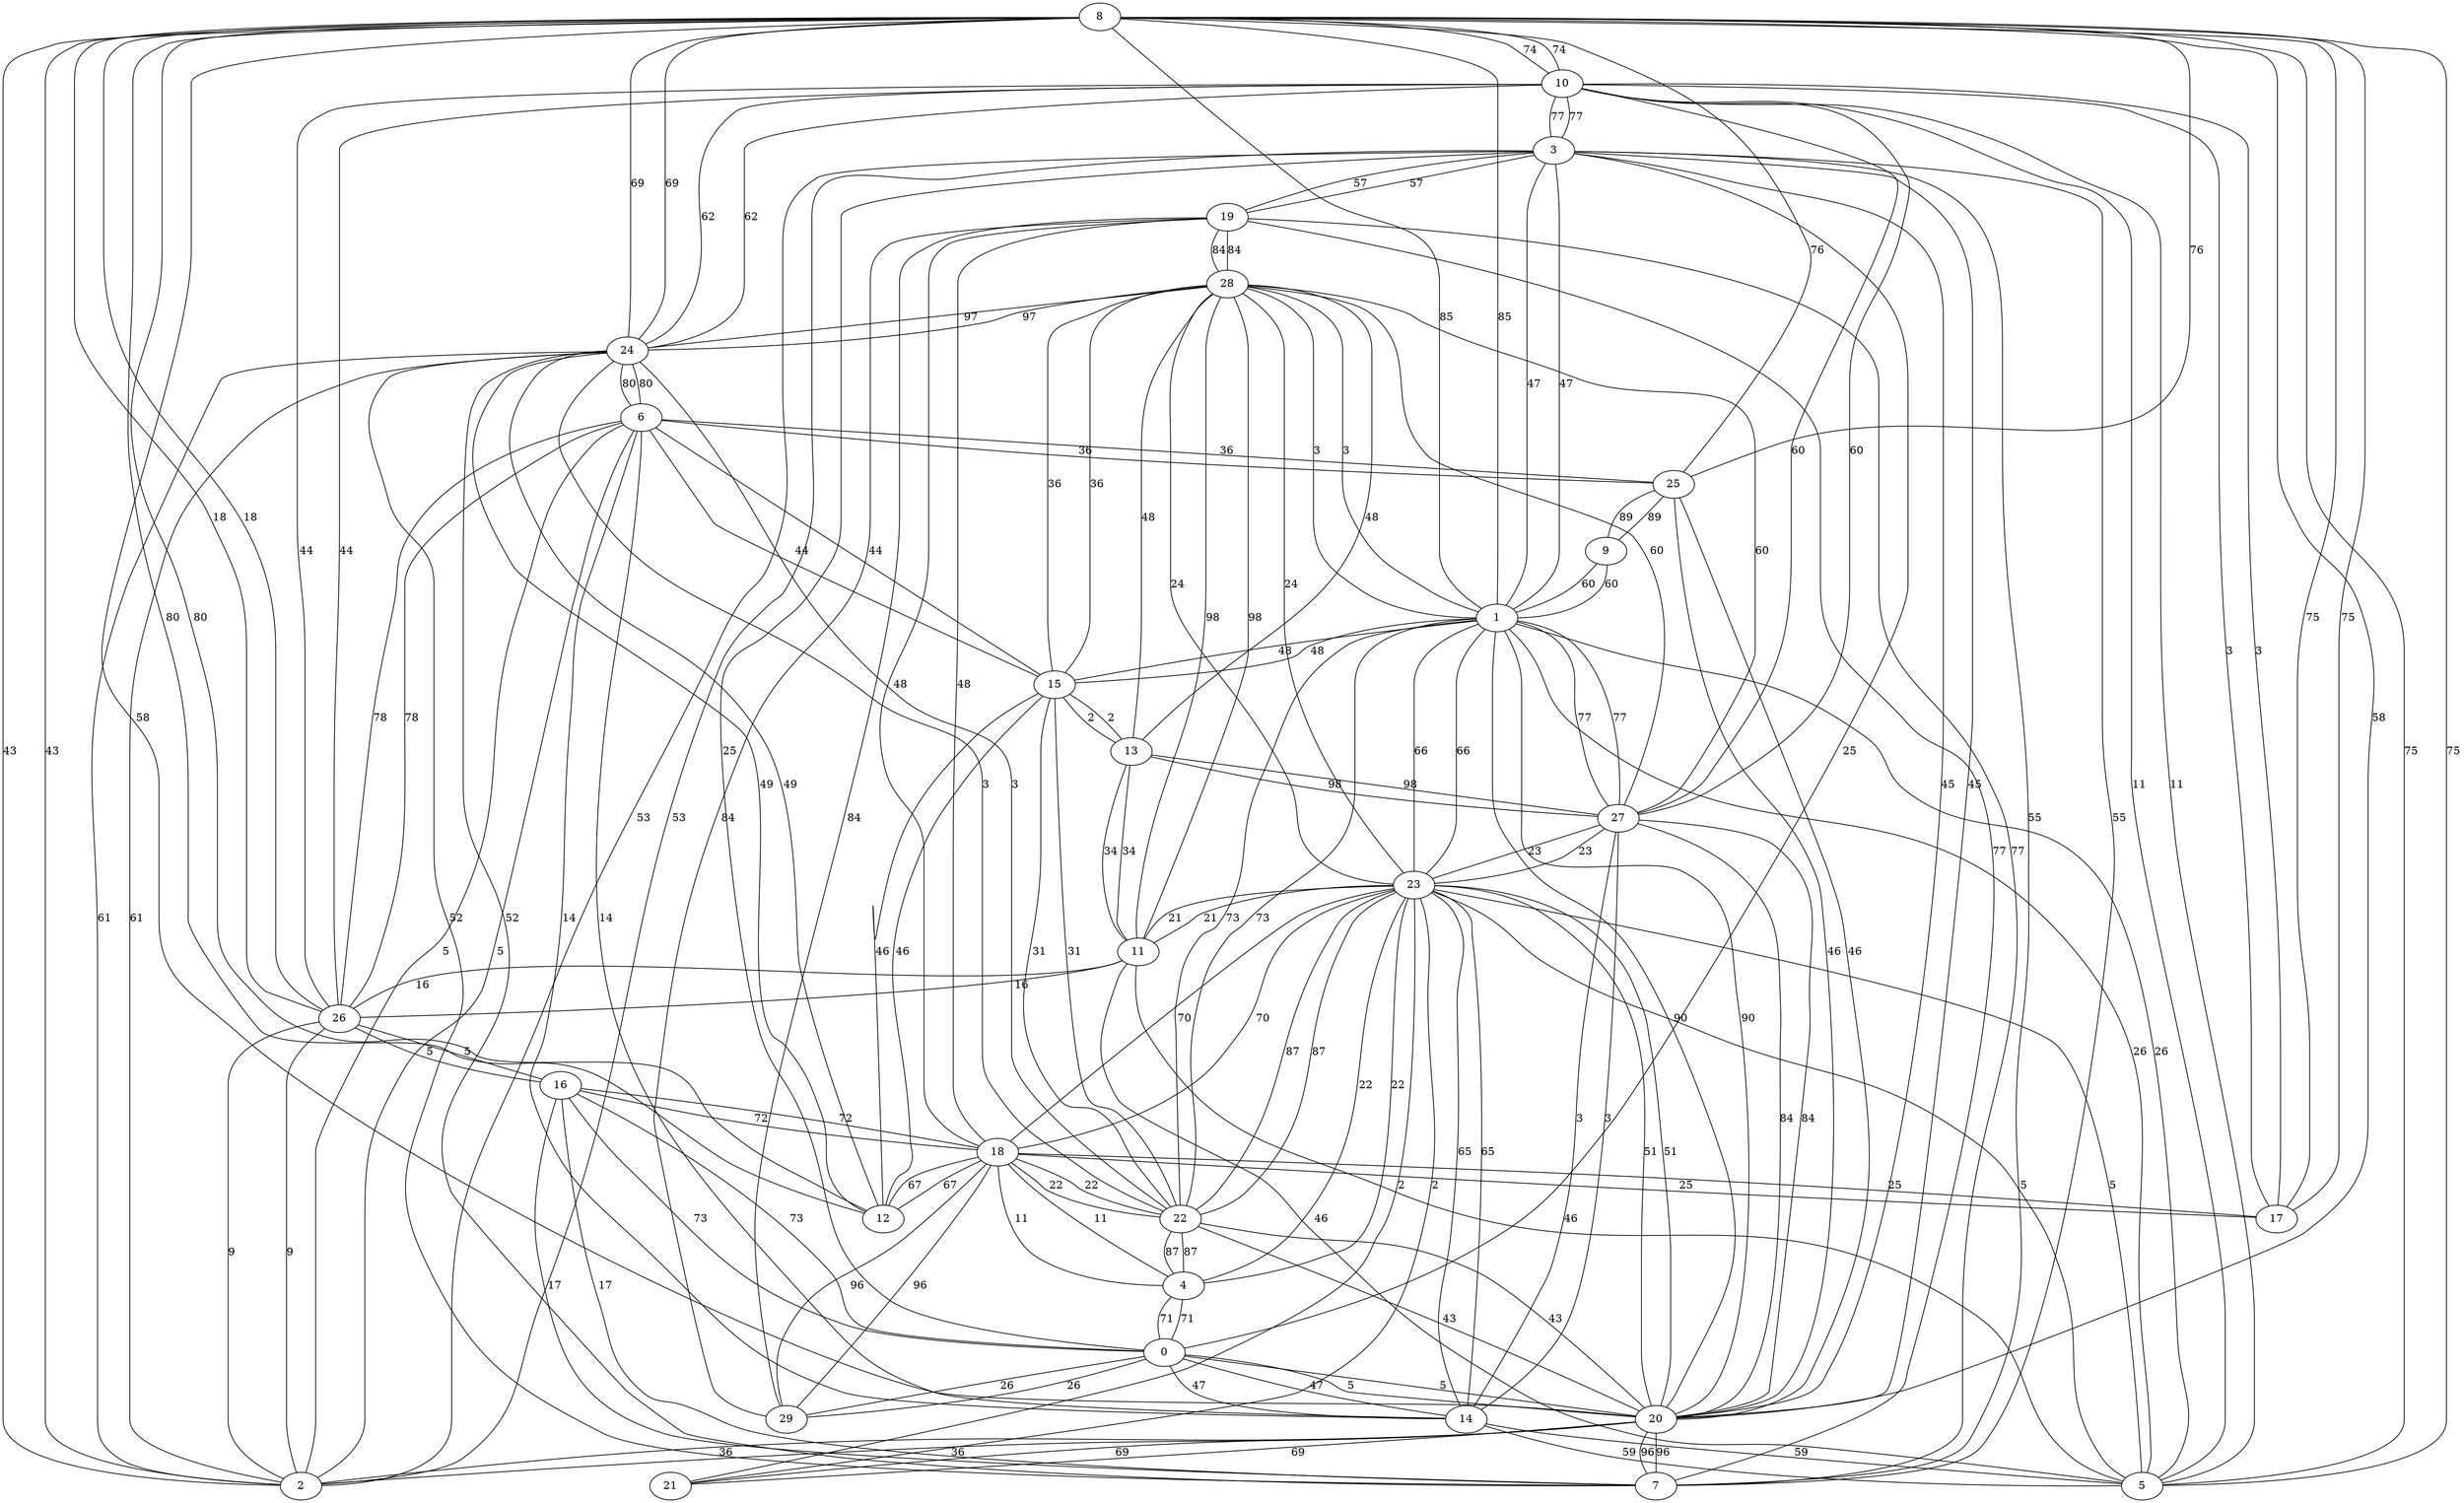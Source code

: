graph {
  8 -- 10 [label="74"];
  8 -- 25 [label="76"];
  8 -- 24 [label="69"];
  8 -- 1 [label="85"];
  8 -- 26 [label="18"];
  8 -- 2 [label="43"];
  8 -- 5 [label="75"];
  8 -- 20 [label="58"];
  8 -- 17 [label="75"];
  8 -- 12 [label="80"];
  10 -- 8 [label="74"];
  10 -- 27 [label="60"];
  10 -- 24 [label="62"];
  10 -- 26 [label="44"];
  10 -- 17 [label="3"];
  10 -- 3 [label="77"];
  10 -- 5 [label="11"];
  0 -- 16 [label="73"];
  0 -- 29 [label="26"];
  0 -- 4 [label="71"];
  0 -- 20 [label="5"];
  0 -- 3 [label="25"];
  0 -- 14 [label="47"];
  16 -- 0 [label="73"];
  16 -- 7 [label="17"];
  16 -- 26 [label="5"];
  16 -- 18 [label="72"];
  1 -- 27 [label="77"];
  1 -- 3 [label="47"];
  1 -- 9 [label="60"];
  1 -- 8 [label="85"];
  1 -- 22 [label="73"];
  1 -- 28 [label="3"];
  1 -- 23 [label="66"];
  1 -- 15 [label="48"];
  1 -- 20 [label="90"];
  1 -- 5 [label="26"];
  27 -- 1 [label="77"];
  27 -- 20 [label="84"];
  27 -- 10 [label="60"];
  27 -- 28 [label="60"];
  27 -- 23 [label="23"];
  27 -- 13 [label="98"];
  27 -- 14 [label="3"];
  3 -- 1 [label="47"];
  3 -- 20 [label="45"];
  3 -- 2 [label="53"];
  3 -- 7 [label="55"];
  3 -- 0 [label="25"];
  3 -- 10 [label="77"];
  3 -- 19 [label="57"];
  9 -- 1 [label="60"];
  9 -- 25 [label="89"];
  29 -- 0 [label="26"];
  29 -- 19 [label="84"];
  29 -- 18 [label="96"];
  20 -- 3 [label="45"];
  20 -- 27 [label="84"];
  20 -- 23 [label="51"];
  20 -- 0 [label="5"];
  20 -- 7 [label="96"];
  20 -- 2 [label="36"];
  20 -- 25 [label="46"];
  20 -- 8 [label="58"];
  20 -- 21 [label="69"];
  20 -- 1 [label="90"];
  20 -- 22 [label="43"];
  25 -- 8 [label="76"];
  25 -- 20 [label="46"];
  25 -- 9 [label="89"];
  25 -- 6 [label="36"];
  4 -- 23 [label="22"];
  4 -- 0 [label="71"];
  4 -- 22 [label="87"];
  4 -- 18 [label="11"];
  23 -- 4 [label="22"];
  23 -- 20 [label="51"];
  23 -- 14 [label="65"];
  23 -- 28 [label="24"];
  23 -- 22 [label="87"];
  23 -- 1 [label="66"];
  23 -- 21 [label="2"];
  23 -- 18 [label="70"];
  23 -- 5 [label="5"];
  23 -- 11 [label="21"];
  23 -- 27 [label="23"];
  2 -- 3 [label="53"];
  2 -- 26 [label="9"];
  2 -- 8 [label="43"];
  2 -- 20 [label="36"];
  2 -- 24 [label="61"];
  2 -- 6 [label="5"];
  24 -- 8 [label="69"];
  24 -- 28 [label="97"];
  24 -- 22 [label="3"];
  24 -- 10 [label="62"];
  24 -- 6 [label="80"];
  24 -- 2 [label="61"];
  24 -- 7 [label="52"];
  24 -- 12 [label="49"];
  14 -- 23 [label="65"];
  14 -- 6 [label="14"];
  14 -- 5 [label="59"];
  14 -- 0 [label="47"];
  14 -- 27 [label="3"];
  15 -- 22 [label="31"];
  15 -- 28 [label="36"];
  15 -- 6 [label="44"];
  15 -- 12 [label="46"];
  15 -- 1 [label="48"];
  15 -- 13 [label="2"];
  22 -- 15 [label="31"];
  22 -- 4 [label="87"];
  22 -- 1 [label="73"];
  22 -- 24 [label="3"];
  22 -- 23 [label="87"];
  22 -- 20 [label="43"];
  22 -- 18 [label="22"];
  7 -- 16 [label="17"];
  7 -- 20 [label="96"];
  7 -- 3 [label="55"];
  7 -- 24 [label="52"];
  7 -- 19 [label="77"];
  28 -- 24 [label="97"];
  28 -- 15 [label="36"];
  28 -- 23 [label="24"];
  28 -- 19 [label="84"];
  28 -- 1 [label="3"];
  28 -- 13 [label="48"];
  28 -- 11 [label="98"];
  28 -- 27 [label="60"];
  26 -- 2 [label="9"];
  26 -- 8 [label="18"];
  26 -- 10 [label="44"];
  26 -- 6 [label="78"];
  26 -- 11 [label="16"];
  26 -- 16 [label="5"];
  6 -- 14 [label="14"];
  6 -- 15 [label="44"];
  6 -- 24 [label="80"];
  6 -- 26 [label="78"];
  6 -- 2 [label="5"];
  6 -- 25 [label="36"];
  5 -- 11 [label="46"];
  5 -- 8 [label="75"];
  5 -- 14 [label="59"];
  5 -- 10 [label="11"];
  5 -- 1 [label="26"];
  5 -- 23 [label="5"];
  11 -- 5 [label="46"];
  11 -- 26 [label="16"];
  11 -- 23 [label="21"];
  11 -- 28 [label="98"];
  11 -- 13 [label="34"];
  19 -- 29 [label="84"];
  19 -- 28 [label="84"];
  19 -- 7 [label="77"];
  19 -- 18 [label="48"];
  19 -- 3 [label="57"];
  12 -- 18 [label="67"];
  12 -- 15 [label="46"];
  12 -- 24 [label="49"];
  12 -- 8 [label="80"];
  18 -- 12 [label="67"];
  18 -- 17 [label="25"];
  18 -- 4 [label="11"];
  18 -- 23 [label="70"];
  18 -- 19 [label="48"];
  18 -- 22 [label="22"];
  18 -- 16 [label="72"];
  18 -- 29 [label="96"];
  17 -- 18 [label="25"];
  17 -- 10 [label="3"];
  17 -- 8 [label="75"];
  13 -- 28 [label="48"];
  13 -- 15 [label="2"];
  13 -- 11 [label="34"];
  13 -- 27 [label="98"];
  21 -- 20 [label="69"];
  21 -- 23 [label="2"];
}